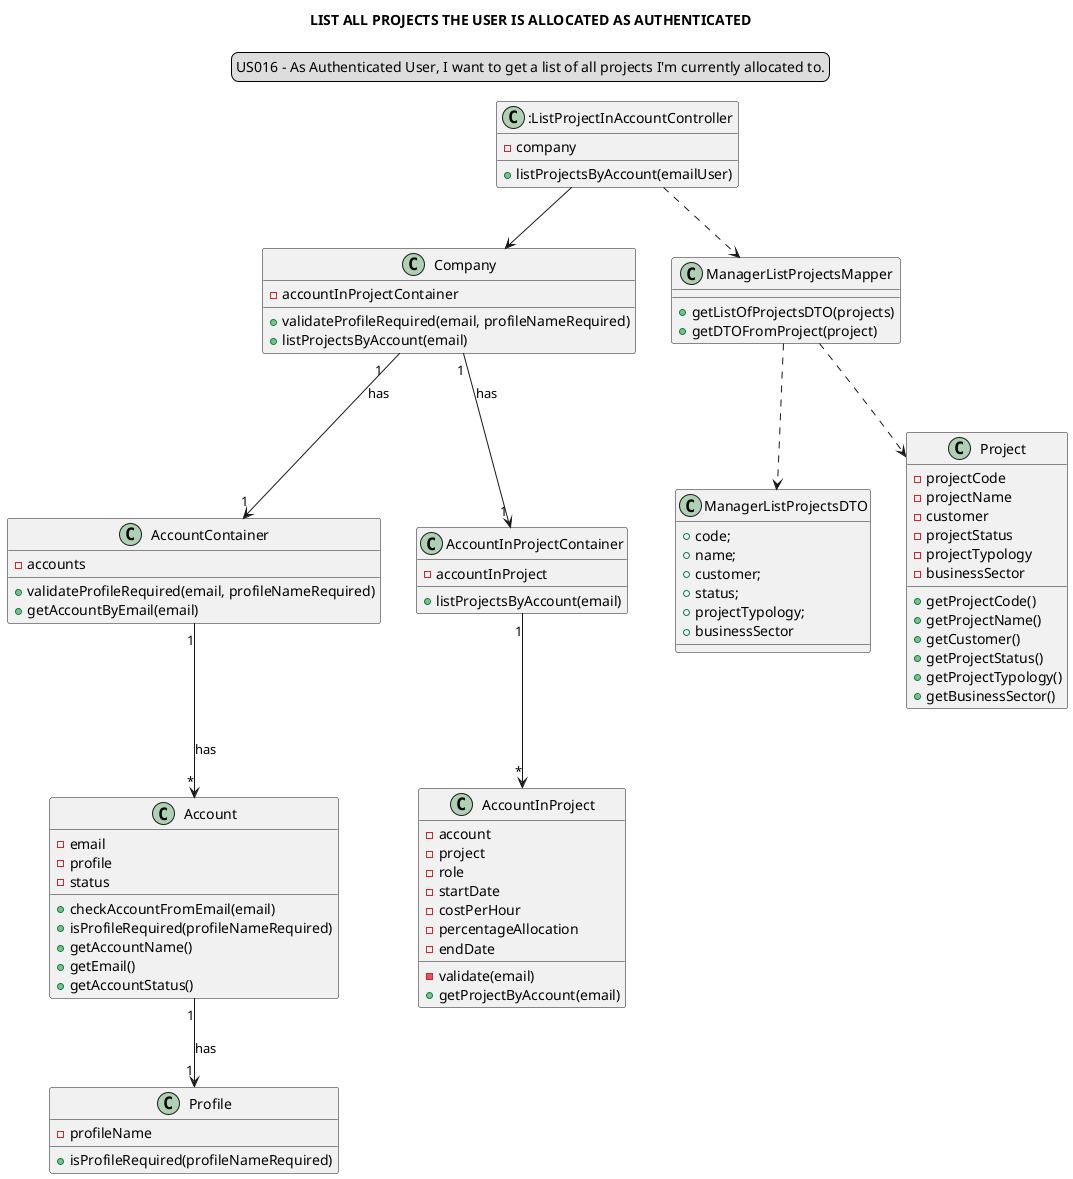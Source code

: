 @startuml
'https://plantuml.com/sequence-diagram

legend top
US016 - As Authenticated User, I want to get a list of all projects I'm currently allocated to.
end legend
skinparam sequenceMessageAlign center
title LIST ALL PROJECTS THE USER IS ALLOCATED AS AUTHENTICATED

class ":ListProjectInAccountController" {
- company
+ listProjectsByAccount(emailUser)
}
class "Company" {
- accountInProjectContainer
+validateProfileRequired(email, profileNameRequired)
+ listProjectsByAccount(email)
}

class "AccountContainer" {
-accounts
+validateProfileRequired(email, profileNameRequired)
+getAccountByEmail(email)
}

class "Account" {
-email
-profile
-status
+checkAccountFromEmail(email)
+isProfileRequired(profileNameRequired)
+getAccountName()
+getEmail()
+getAccountStatus()
}

class "Profile"{
-profileName
+isProfileRequired(profileNameRequired)
}


class "AccountInProjectContainer"{
- accountInProject
+ listProjectsByAccount(email)
}

class "AccountInProject"{
-account
-project
-role
-startDate
-costPerHour
-percentageAllocation
-endDate
-validate(email)
+ getProjectByAccount(email)
}

class "ManagerListProjectsMapper"{
+getListOfProjectsDTO(projects)
+getDTOFromProject(project)
}

class "ManagerListProjectsDTO"{
+code;
+name;
+customer;
+status;
+projectTypology;
+businessSector
}

class "Project"{
-projectCode
-projectName
-customer
-projectStatus
-projectTypology
-businessSector
+getProjectCode()
+getProjectName()
+getCustomer()
+getProjectStatus()
+getProjectTypology()
+getBusinessSector()
}

"ManagerListProjectsMapper" ..> "Project"
":ListProjectInAccountController"-->"Company"
"Company" "1"--> "     1""AccountInProjectContainer": has
"Company" "1   " --> "     1" "AccountContainer": has
"AccountInProjectContainer" "1"--> "*" "AccountInProject"
"AccountContainer" "1" --> "*" "Account": has
"Account" "1" --> "1""Profile": has
":ListProjectInAccountController"..> "ManagerListProjectsMapper"
"ManagerListProjectsMapper"..> "ManagerListProjectsDTO"



@enduml